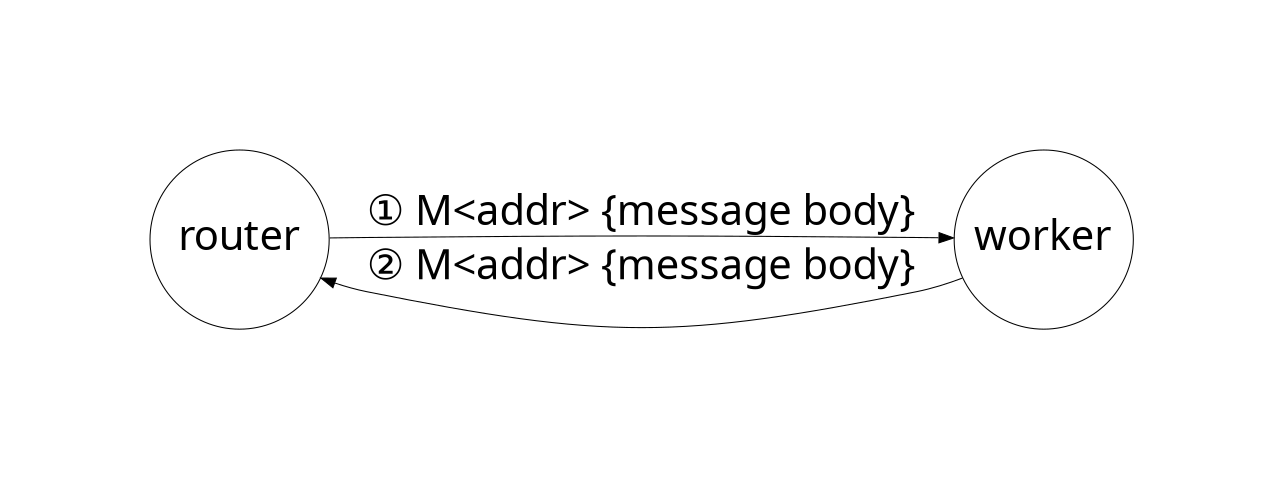 digraph G {
  rankdir=LR;
  pad=1;

  graph [ fontname="HelveticaNeue-Thin", fontcolor=black, fontsize=20 ];
  node [ fontname="HelveticaNeue-Thin", fontcolor=black, fontsize=20, penwidth=0.5 shape=circle, fixedsize=true, width=1.2, height=1.2 ];
  edge [ fontname="HelveticaNeue-Thin", fontcolor=black, fontsize=20, penwidth=0.5 splines="ortho", arrowsize=0.7 ];
  
  {
    router -> worker [label="① M<addr> {message body}"];
    router -> worker [label="② M<addr> {message body}" dir="back"];
  }
} 